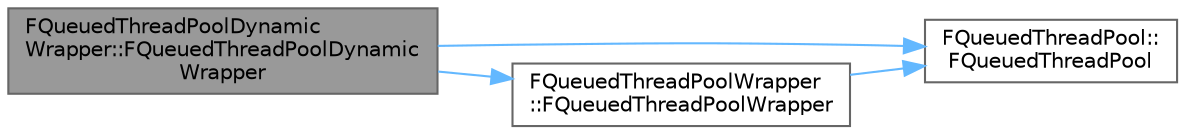 digraph "FQueuedThreadPoolDynamicWrapper::FQueuedThreadPoolDynamicWrapper"
{
 // INTERACTIVE_SVG=YES
 // LATEX_PDF_SIZE
  bgcolor="transparent";
  edge [fontname=Helvetica,fontsize=10,labelfontname=Helvetica,labelfontsize=10];
  node [fontname=Helvetica,fontsize=10,shape=box,height=0.2,width=0.4];
  rankdir="LR";
  Node1 [id="Node000001",label="FQueuedThreadPoolDynamic\lWrapper::FQueuedThreadPoolDynamic\lWrapper",height=0.2,width=0.4,color="gray40", fillcolor="grey60", style="filled", fontcolor="black",tooltip="InWrappedQueuedThreadPool Underlying thread pool to schedule task to."];
  Node1 -> Node2 [id="edge1_Node000001_Node000002",color="steelblue1",style="solid",tooltip=" "];
  Node2 [id="Node000002",label="FQueuedThreadPool::\lFQueuedThreadPool",height=0.2,width=0.4,color="grey40", fillcolor="white", style="filled",URL="$dc/d70/classFQueuedThreadPool.html#a2af6faed1904e51a12157c81770e1628",tooltip=" "];
  Node1 -> Node3 [id="edge2_Node000001_Node000003",color="steelblue1",style="solid",tooltip=" "];
  Node3 [id="Node000003",label="FQueuedThreadPoolWrapper\l::FQueuedThreadPoolWrapper",height=0.2,width=0.4,color="grey40", fillcolor="white", style="filled",URL="$d3/d43/classFQueuedThreadPoolWrapper.html#ad7e0583b9c23ca2c6c185aa995fe7371",tooltip="InWrappedQueuedThreadPool Underlying thread pool to schedule task to."];
  Node3 -> Node2 [id="edge3_Node000003_Node000002",color="steelblue1",style="solid",tooltip=" "];
}
